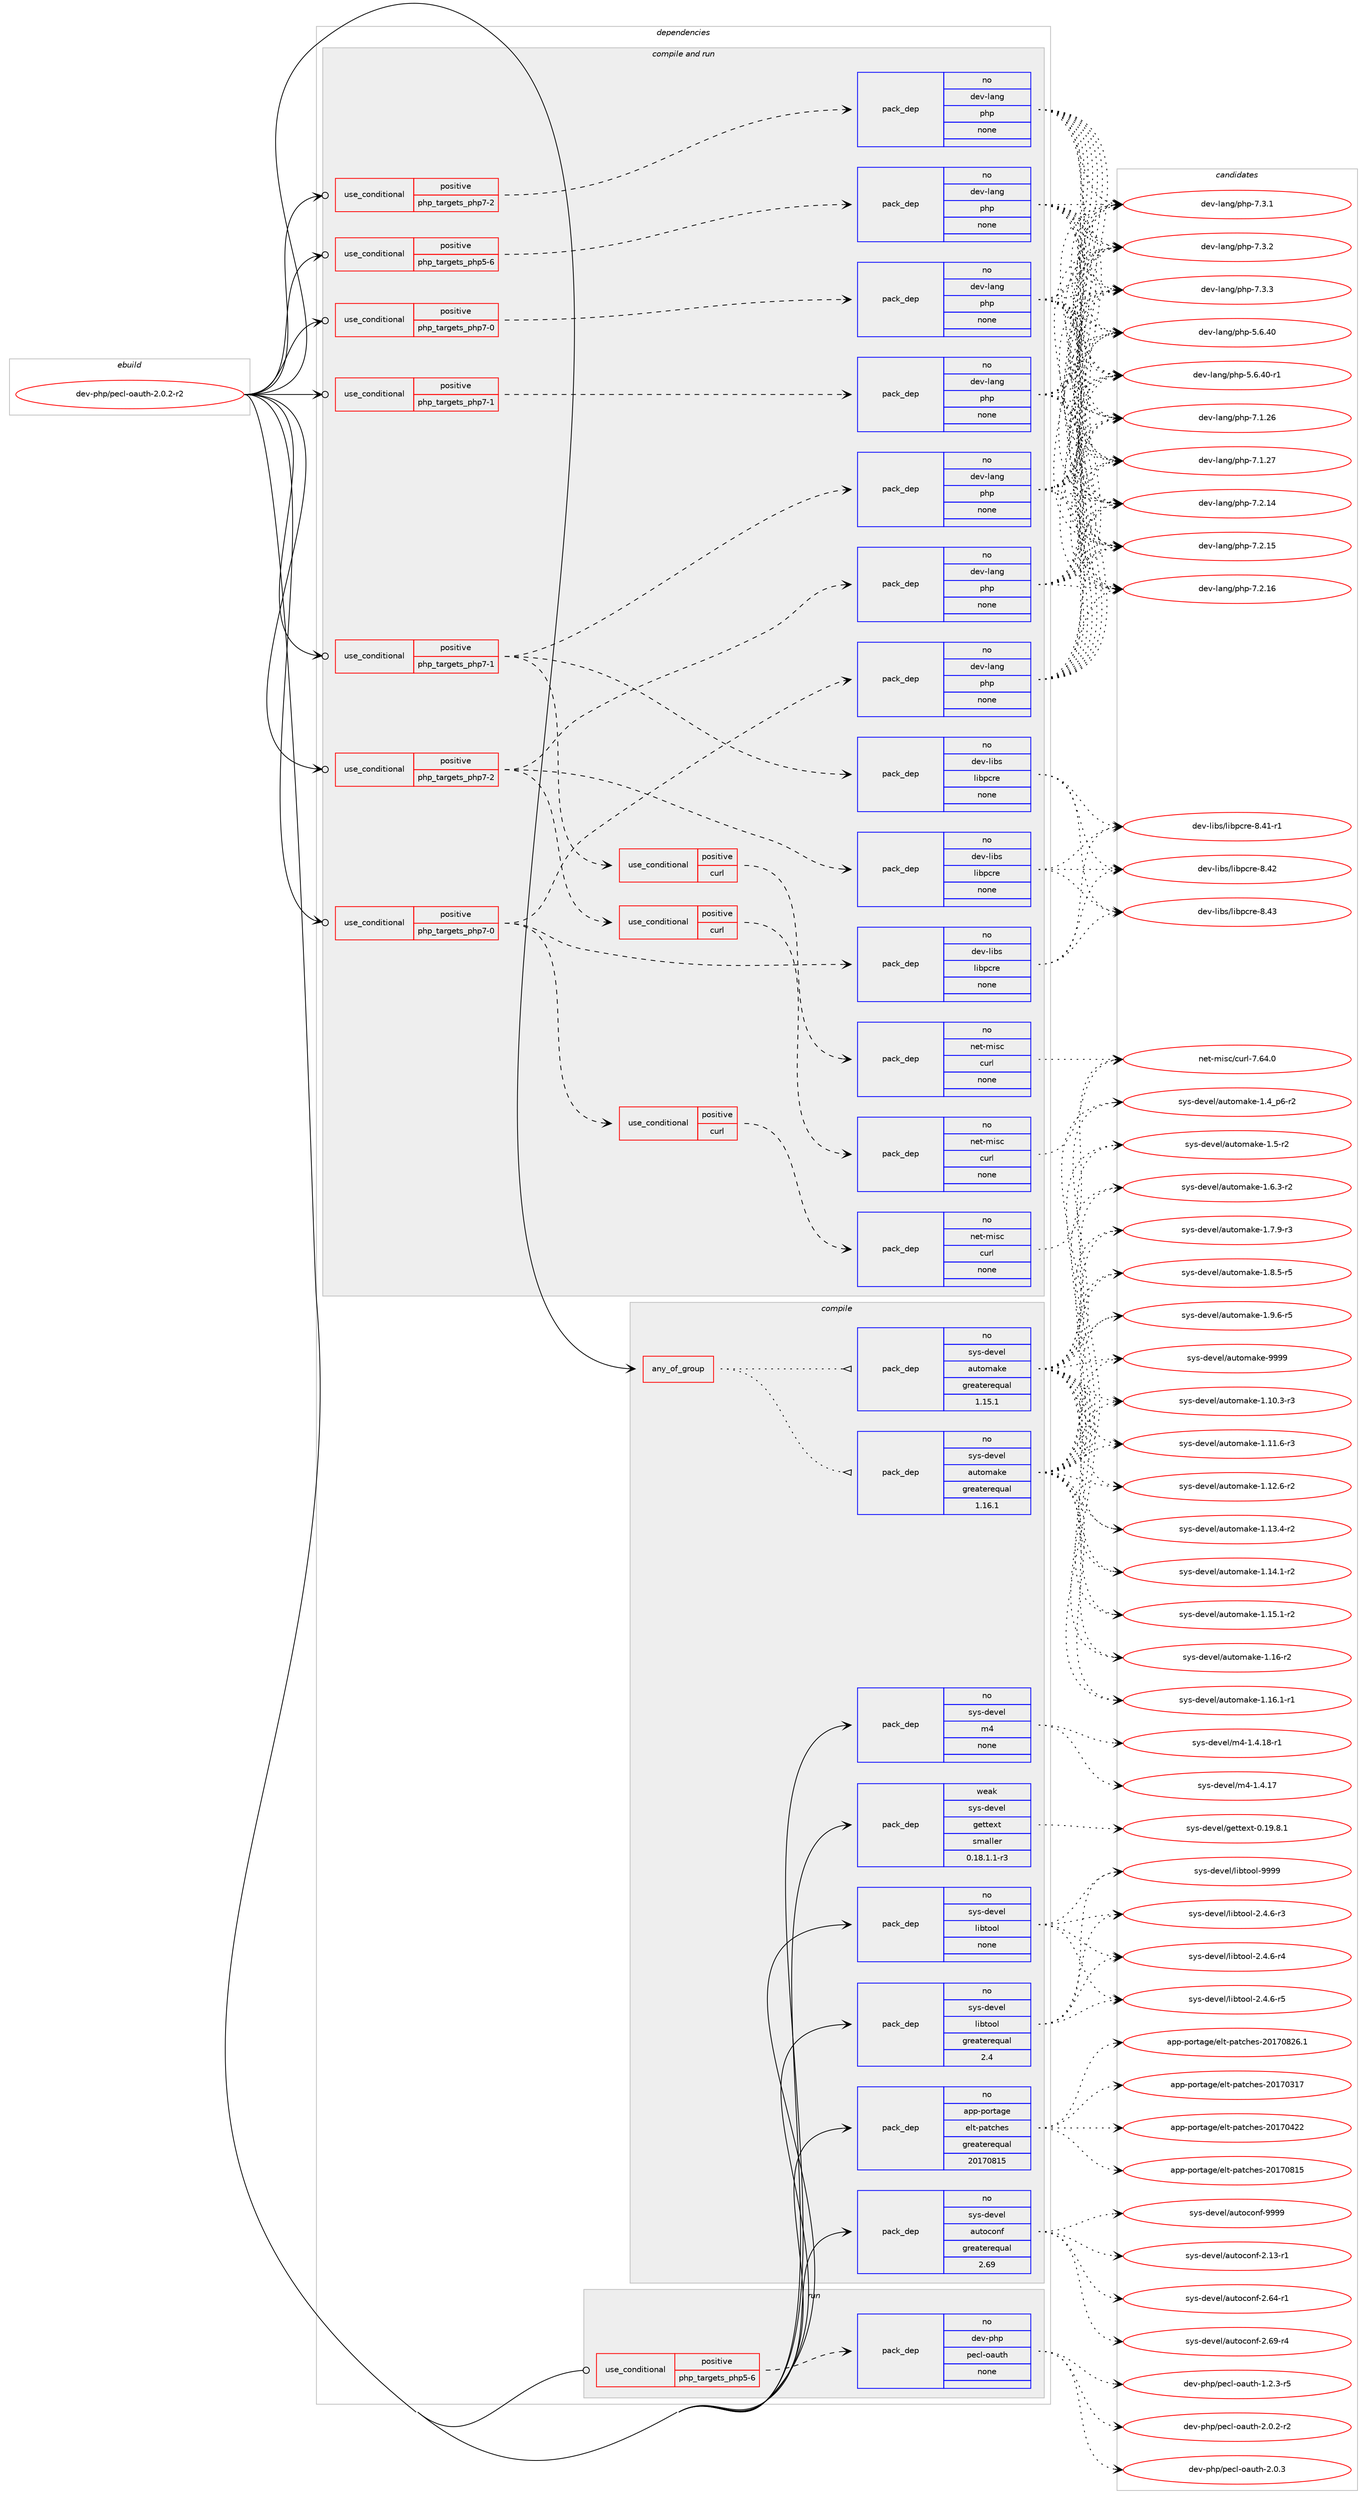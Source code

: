 digraph prolog {

# *************
# Graph options
# *************

newrank=true;
concentrate=true;
compound=true;
graph [rankdir=LR,fontname=Helvetica,fontsize=10,ranksep=1.5];#, ranksep=2.5, nodesep=0.2];
edge  [arrowhead=vee];
node  [fontname=Helvetica,fontsize=10];

# **********
# The ebuild
# **********

subgraph cluster_leftcol {
color=gray;
rank=same;
label=<<i>ebuild</i>>;
id [label="dev-php/pecl-oauth-2.0.2-r2", color=red, width=4, href="../dev-php/pecl-oauth-2.0.2-r2.svg"];
}

# ****************
# The dependencies
# ****************

subgraph cluster_midcol {
color=gray;
label=<<i>dependencies</i>>;
subgraph cluster_compile {
fillcolor="#eeeeee";
style=filled;
label=<<i>compile</i>>;
subgraph any22592 {
dependency1394715 [label=<<TABLE BORDER="0" CELLBORDER="1" CELLSPACING="0" CELLPADDING="4"><TR><TD CELLPADDING="10">any_of_group</TD></TR></TABLE>>, shape=none, color=red];subgraph pack1001803 {
dependency1394716 [label=<<TABLE BORDER="0" CELLBORDER="1" CELLSPACING="0" CELLPADDING="4" WIDTH="220"><TR><TD ROWSPAN="6" CELLPADDING="30">pack_dep</TD></TR><TR><TD WIDTH="110">no</TD></TR><TR><TD>sys-devel</TD></TR><TR><TD>automake</TD></TR><TR><TD>greaterequal</TD></TR><TR><TD>1.16.1</TD></TR></TABLE>>, shape=none, color=blue];
}
dependency1394715:e -> dependency1394716:w [weight=20,style="dotted",arrowhead="oinv"];
subgraph pack1001804 {
dependency1394717 [label=<<TABLE BORDER="0" CELLBORDER="1" CELLSPACING="0" CELLPADDING="4" WIDTH="220"><TR><TD ROWSPAN="6" CELLPADDING="30">pack_dep</TD></TR><TR><TD WIDTH="110">no</TD></TR><TR><TD>sys-devel</TD></TR><TR><TD>automake</TD></TR><TR><TD>greaterequal</TD></TR><TR><TD>1.15.1</TD></TR></TABLE>>, shape=none, color=blue];
}
dependency1394715:e -> dependency1394717:w [weight=20,style="dotted",arrowhead="oinv"];
}
id:e -> dependency1394715:w [weight=20,style="solid",arrowhead="vee"];
subgraph pack1001805 {
dependency1394718 [label=<<TABLE BORDER="0" CELLBORDER="1" CELLSPACING="0" CELLPADDING="4" WIDTH="220"><TR><TD ROWSPAN="6" CELLPADDING="30">pack_dep</TD></TR><TR><TD WIDTH="110">no</TD></TR><TR><TD>app-portage</TD></TR><TR><TD>elt-patches</TD></TR><TR><TD>greaterequal</TD></TR><TR><TD>20170815</TD></TR></TABLE>>, shape=none, color=blue];
}
id:e -> dependency1394718:w [weight=20,style="solid",arrowhead="vee"];
subgraph pack1001806 {
dependency1394719 [label=<<TABLE BORDER="0" CELLBORDER="1" CELLSPACING="0" CELLPADDING="4" WIDTH="220"><TR><TD ROWSPAN="6" CELLPADDING="30">pack_dep</TD></TR><TR><TD WIDTH="110">no</TD></TR><TR><TD>sys-devel</TD></TR><TR><TD>autoconf</TD></TR><TR><TD>greaterequal</TD></TR><TR><TD>2.69</TD></TR></TABLE>>, shape=none, color=blue];
}
id:e -> dependency1394719:w [weight=20,style="solid",arrowhead="vee"];
subgraph pack1001807 {
dependency1394720 [label=<<TABLE BORDER="0" CELLBORDER="1" CELLSPACING="0" CELLPADDING="4" WIDTH="220"><TR><TD ROWSPAN="6" CELLPADDING="30">pack_dep</TD></TR><TR><TD WIDTH="110">no</TD></TR><TR><TD>sys-devel</TD></TR><TR><TD>libtool</TD></TR><TR><TD>greaterequal</TD></TR><TR><TD>2.4</TD></TR></TABLE>>, shape=none, color=blue];
}
id:e -> dependency1394720:w [weight=20,style="solid",arrowhead="vee"];
subgraph pack1001808 {
dependency1394721 [label=<<TABLE BORDER="0" CELLBORDER="1" CELLSPACING="0" CELLPADDING="4" WIDTH="220"><TR><TD ROWSPAN="6" CELLPADDING="30">pack_dep</TD></TR><TR><TD WIDTH="110">no</TD></TR><TR><TD>sys-devel</TD></TR><TR><TD>libtool</TD></TR><TR><TD>none</TD></TR><TR><TD></TD></TR></TABLE>>, shape=none, color=blue];
}
id:e -> dependency1394721:w [weight=20,style="solid",arrowhead="vee"];
subgraph pack1001809 {
dependency1394722 [label=<<TABLE BORDER="0" CELLBORDER="1" CELLSPACING="0" CELLPADDING="4" WIDTH="220"><TR><TD ROWSPAN="6" CELLPADDING="30">pack_dep</TD></TR><TR><TD WIDTH="110">no</TD></TR><TR><TD>sys-devel</TD></TR><TR><TD>m4</TD></TR><TR><TD>none</TD></TR><TR><TD></TD></TR></TABLE>>, shape=none, color=blue];
}
id:e -> dependency1394722:w [weight=20,style="solid",arrowhead="vee"];
subgraph pack1001810 {
dependency1394723 [label=<<TABLE BORDER="0" CELLBORDER="1" CELLSPACING="0" CELLPADDING="4" WIDTH="220"><TR><TD ROWSPAN="6" CELLPADDING="30">pack_dep</TD></TR><TR><TD WIDTH="110">weak</TD></TR><TR><TD>sys-devel</TD></TR><TR><TD>gettext</TD></TR><TR><TD>smaller</TD></TR><TR><TD>0.18.1.1-r3</TD></TR></TABLE>>, shape=none, color=blue];
}
id:e -> dependency1394723:w [weight=20,style="solid",arrowhead="vee"];
}
subgraph cluster_compileandrun {
fillcolor="#eeeeee";
style=filled;
label=<<i>compile and run</i>>;
subgraph cond369755 {
dependency1394724 [label=<<TABLE BORDER="0" CELLBORDER="1" CELLSPACING="0" CELLPADDING="4"><TR><TD ROWSPAN="3" CELLPADDING="10">use_conditional</TD></TR><TR><TD>positive</TD></TR><TR><TD>php_targets_php5-6</TD></TR></TABLE>>, shape=none, color=red];
subgraph pack1001811 {
dependency1394725 [label=<<TABLE BORDER="0" CELLBORDER="1" CELLSPACING="0" CELLPADDING="4" WIDTH="220"><TR><TD ROWSPAN="6" CELLPADDING="30">pack_dep</TD></TR><TR><TD WIDTH="110">no</TD></TR><TR><TD>dev-lang</TD></TR><TR><TD>php</TD></TR><TR><TD>none</TD></TR><TR><TD></TD></TR></TABLE>>, shape=none, color=blue];
}
dependency1394724:e -> dependency1394725:w [weight=20,style="dashed",arrowhead="vee"];
}
id:e -> dependency1394724:w [weight=20,style="solid",arrowhead="odotvee"];
subgraph cond369756 {
dependency1394726 [label=<<TABLE BORDER="0" CELLBORDER="1" CELLSPACING="0" CELLPADDING="4"><TR><TD ROWSPAN="3" CELLPADDING="10">use_conditional</TD></TR><TR><TD>positive</TD></TR><TR><TD>php_targets_php7-0</TD></TR></TABLE>>, shape=none, color=red];
subgraph pack1001812 {
dependency1394727 [label=<<TABLE BORDER="0" CELLBORDER="1" CELLSPACING="0" CELLPADDING="4" WIDTH="220"><TR><TD ROWSPAN="6" CELLPADDING="30">pack_dep</TD></TR><TR><TD WIDTH="110">no</TD></TR><TR><TD>dev-lang</TD></TR><TR><TD>php</TD></TR><TR><TD>none</TD></TR><TR><TD></TD></TR></TABLE>>, shape=none, color=blue];
}
dependency1394726:e -> dependency1394727:w [weight=20,style="dashed",arrowhead="vee"];
}
id:e -> dependency1394726:w [weight=20,style="solid",arrowhead="odotvee"];
subgraph cond369757 {
dependency1394728 [label=<<TABLE BORDER="0" CELLBORDER="1" CELLSPACING="0" CELLPADDING="4"><TR><TD ROWSPAN="3" CELLPADDING="10">use_conditional</TD></TR><TR><TD>positive</TD></TR><TR><TD>php_targets_php7-0</TD></TR></TABLE>>, shape=none, color=red];
subgraph pack1001813 {
dependency1394729 [label=<<TABLE BORDER="0" CELLBORDER="1" CELLSPACING="0" CELLPADDING="4" WIDTH="220"><TR><TD ROWSPAN="6" CELLPADDING="30">pack_dep</TD></TR><TR><TD WIDTH="110">no</TD></TR><TR><TD>dev-lang</TD></TR><TR><TD>php</TD></TR><TR><TD>none</TD></TR><TR><TD></TD></TR></TABLE>>, shape=none, color=blue];
}
dependency1394728:e -> dependency1394729:w [weight=20,style="dashed",arrowhead="vee"];
subgraph pack1001814 {
dependency1394730 [label=<<TABLE BORDER="0" CELLBORDER="1" CELLSPACING="0" CELLPADDING="4" WIDTH="220"><TR><TD ROWSPAN="6" CELLPADDING="30">pack_dep</TD></TR><TR><TD WIDTH="110">no</TD></TR><TR><TD>dev-libs</TD></TR><TR><TD>libpcre</TD></TR><TR><TD>none</TD></TR><TR><TD></TD></TR></TABLE>>, shape=none, color=blue];
}
dependency1394728:e -> dependency1394730:w [weight=20,style="dashed",arrowhead="vee"];
subgraph cond369758 {
dependency1394731 [label=<<TABLE BORDER="0" CELLBORDER="1" CELLSPACING="0" CELLPADDING="4"><TR><TD ROWSPAN="3" CELLPADDING="10">use_conditional</TD></TR><TR><TD>positive</TD></TR><TR><TD>curl</TD></TR></TABLE>>, shape=none, color=red];
subgraph pack1001815 {
dependency1394732 [label=<<TABLE BORDER="0" CELLBORDER="1" CELLSPACING="0" CELLPADDING="4" WIDTH="220"><TR><TD ROWSPAN="6" CELLPADDING="30">pack_dep</TD></TR><TR><TD WIDTH="110">no</TD></TR><TR><TD>net-misc</TD></TR><TR><TD>curl</TD></TR><TR><TD>none</TD></TR><TR><TD></TD></TR></TABLE>>, shape=none, color=blue];
}
dependency1394731:e -> dependency1394732:w [weight=20,style="dashed",arrowhead="vee"];
}
dependency1394728:e -> dependency1394731:w [weight=20,style="dashed",arrowhead="vee"];
}
id:e -> dependency1394728:w [weight=20,style="solid",arrowhead="odotvee"];
subgraph cond369759 {
dependency1394733 [label=<<TABLE BORDER="0" CELLBORDER="1" CELLSPACING="0" CELLPADDING="4"><TR><TD ROWSPAN="3" CELLPADDING="10">use_conditional</TD></TR><TR><TD>positive</TD></TR><TR><TD>php_targets_php7-1</TD></TR></TABLE>>, shape=none, color=red];
subgraph pack1001816 {
dependency1394734 [label=<<TABLE BORDER="0" CELLBORDER="1" CELLSPACING="0" CELLPADDING="4" WIDTH="220"><TR><TD ROWSPAN="6" CELLPADDING="30">pack_dep</TD></TR><TR><TD WIDTH="110">no</TD></TR><TR><TD>dev-lang</TD></TR><TR><TD>php</TD></TR><TR><TD>none</TD></TR><TR><TD></TD></TR></TABLE>>, shape=none, color=blue];
}
dependency1394733:e -> dependency1394734:w [weight=20,style="dashed",arrowhead="vee"];
}
id:e -> dependency1394733:w [weight=20,style="solid",arrowhead="odotvee"];
subgraph cond369760 {
dependency1394735 [label=<<TABLE BORDER="0" CELLBORDER="1" CELLSPACING="0" CELLPADDING="4"><TR><TD ROWSPAN="3" CELLPADDING="10">use_conditional</TD></TR><TR><TD>positive</TD></TR><TR><TD>php_targets_php7-1</TD></TR></TABLE>>, shape=none, color=red];
subgraph pack1001817 {
dependency1394736 [label=<<TABLE BORDER="0" CELLBORDER="1" CELLSPACING="0" CELLPADDING="4" WIDTH="220"><TR><TD ROWSPAN="6" CELLPADDING="30">pack_dep</TD></TR><TR><TD WIDTH="110">no</TD></TR><TR><TD>dev-lang</TD></TR><TR><TD>php</TD></TR><TR><TD>none</TD></TR><TR><TD></TD></TR></TABLE>>, shape=none, color=blue];
}
dependency1394735:e -> dependency1394736:w [weight=20,style="dashed",arrowhead="vee"];
subgraph pack1001818 {
dependency1394737 [label=<<TABLE BORDER="0" CELLBORDER="1" CELLSPACING="0" CELLPADDING="4" WIDTH="220"><TR><TD ROWSPAN="6" CELLPADDING="30">pack_dep</TD></TR><TR><TD WIDTH="110">no</TD></TR><TR><TD>dev-libs</TD></TR><TR><TD>libpcre</TD></TR><TR><TD>none</TD></TR><TR><TD></TD></TR></TABLE>>, shape=none, color=blue];
}
dependency1394735:e -> dependency1394737:w [weight=20,style="dashed",arrowhead="vee"];
subgraph cond369761 {
dependency1394738 [label=<<TABLE BORDER="0" CELLBORDER="1" CELLSPACING="0" CELLPADDING="4"><TR><TD ROWSPAN="3" CELLPADDING="10">use_conditional</TD></TR><TR><TD>positive</TD></TR><TR><TD>curl</TD></TR></TABLE>>, shape=none, color=red];
subgraph pack1001819 {
dependency1394739 [label=<<TABLE BORDER="0" CELLBORDER="1" CELLSPACING="0" CELLPADDING="4" WIDTH="220"><TR><TD ROWSPAN="6" CELLPADDING="30">pack_dep</TD></TR><TR><TD WIDTH="110">no</TD></TR><TR><TD>net-misc</TD></TR><TR><TD>curl</TD></TR><TR><TD>none</TD></TR><TR><TD></TD></TR></TABLE>>, shape=none, color=blue];
}
dependency1394738:e -> dependency1394739:w [weight=20,style="dashed",arrowhead="vee"];
}
dependency1394735:e -> dependency1394738:w [weight=20,style="dashed",arrowhead="vee"];
}
id:e -> dependency1394735:w [weight=20,style="solid",arrowhead="odotvee"];
subgraph cond369762 {
dependency1394740 [label=<<TABLE BORDER="0" CELLBORDER="1" CELLSPACING="0" CELLPADDING="4"><TR><TD ROWSPAN="3" CELLPADDING="10">use_conditional</TD></TR><TR><TD>positive</TD></TR><TR><TD>php_targets_php7-2</TD></TR></TABLE>>, shape=none, color=red];
subgraph pack1001820 {
dependency1394741 [label=<<TABLE BORDER="0" CELLBORDER="1" CELLSPACING="0" CELLPADDING="4" WIDTH="220"><TR><TD ROWSPAN="6" CELLPADDING="30">pack_dep</TD></TR><TR><TD WIDTH="110">no</TD></TR><TR><TD>dev-lang</TD></TR><TR><TD>php</TD></TR><TR><TD>none</TD></TR><TR><TD></TD></TR></TABLE>>, shape=none, color=blue];
}
dependency1394740:e -> dependency1394741:w [weight=20,style="dashed",arrowhead="vee"];
}
id:e -> dependency1394740:w [weight=20,style="solid",arrowhead="odotvee"];
subgraph cond369763 {
dependency1394742 [label=<<TABLE BORDER="0" CELLBORDER="1" CELLSPACING="0" CELLPADDING="4"><TR><TD ROWSPAN="3" CELLPADDING="10">use_conditional</TD></TR><TR><TD>positive</TD></TR><TR><TD>php_targets_php7-2</TD></TR></TABLE>>, shape=none, color=red];
subgraph pack1001821 {
dependency1394743 [label=<<TABLE BORDER="0" CELLBORDER="1" CELLSPACING="0" CELLPADDING="4" WIDTH="220"><TR><TD ROWSPAN="6" CELLPADDING="30">pack_dep</TD></TR><TR><TD WIDTH="110">no</TD></TR><TR><TD>dev-lang</TD></TR><TR><TD>php</TD></TR><TR><TD>none</TD></TR><TR><TD></TD></TR></TABLE>>, shape=none, color=blue];
}
dependency1394742:e -> dependency1394743:w [weight=20,style="dashed",arrowhead="vee"];
subgraph pack1001822 {
dependency1394744 [label=<<TABLE BORDER="0" CELLBORDER="1" CELLSPACING="0" CELLPADDING="4" WIDTH="220"><TR><TD ROWSPAN="6" CELLPADDING="30">pack_dep</TD></TR><TR><TD WIDTH="110">no</TD></TR><TR><TD>dev-libs</TD></TR><TR><TD>libpcre</TD></TR><TR><TD>none</TD></TR><TR><TD></TD></TR></TABLE>>, shape=none, color=blue];
}
dependency1394742:e -> dependency1394744:w [weight=20,style="dashed",arrowhead="vee"];
subgraph cond369764 {
dependency1394745 [label=<<TABLE BORDER="0" CELLBORDER="1" CELLSPACING="0" CELLPADDING="4"><TR><TD ROWSPAN="3" CELLPADDING="10">use_conditional</TD></TR><TR><TD>positive</TD></TR><TR><TD>curl</TD></TR></TABLE>>, shape=none, color=red];
subgraph pack1001823 {
dependency1394746 [label=<<TABLE BORDER="0" CELLBORDER="1" CELLSPACING="0" CELLPADDING="4" WIDTH="220"><TR><TD ROWSPAN="6" CELLPADDING="30">pack_dep</TD></TR><TR><TD WIDTH="110">no</TD></TR><TR><TD>net-misc</TD></TR><TR><TD>curl</TD></TR><TR><TD>none</TD></TR><TR><TD></TD></TR></TABLE>>, shape=none, color=blue];
}
dependency1394745:e -> dependency1394746:w [weight=20,style="dashed",arrowhead="vee"];
}
dependency1394742:e -> dependency1394745:w [weight=20,style="dashed",arrowhead="vee"];
}
id:e -> dependency1394742:w [weight=20,style="solid",arrowhead="odotvee"];
}
subgraph cluster_run {
fillcolor="#eeeeee";
style=filled;
label=<<i>run</i>>;
subgraph cond369765 {
dependency1394747 [label=<<TABLE BORDER="0" CELLBORDER="1" CELLSPACING="0" CELLPADDING="4"><TR><TD ROWSPAN="3" CELLPADDING="10">use_conditional</TD></TR><TR><TD>positive</TD></TR><TR><TD>php_targets_php5-6</TD></TR></TABLE>>, shape=none, color=red];
subgraph pack1001824 {
dependency1394748 [label=<<TABLE BORDER="0" CELLBORDER="1" CELLSPACING="0" CELLPADDING="4" WIDTH="220"><TR><TD ROWSPAN="6" CELLPADDING="30">pack_dep</TD></TR><TR><TD WIDTH="110">no</TD></TR><TR><TD>dev-php</TD></TR><TR><TD>pecl-oauth</TD></TR><TR><TD>none</TD></TR><TR><TD></TD></TR></TABLE>>, shape=none, color=blue];
}
dependency1394747:e -> dependency1394748:w [weight=20,style="dashed",arrowhead="vee"];
}
id:e -> dependency1394747:w [weight=20,style="solid",arrowhead="odot"];
}
}

# **************
# The candidates
# **************

subgraph cluster_choices {
rank=same;
color=gray;
label=<<i>candidates</i>>;

subgraph choice1001803 {
color=black;
nodesep=1;
choice11512111545100101118101108479711711611110997107101454946494846514511451 [label="sys-devel/automake-1.10.3-r3", color=red, width=4,href="../sys-devel/automake-1.10.3-r3.svg"];
choice11512111545100101118101108479711711611110997107101454946494946544511451 [label="sys-devel/automake-1.11.6-r3", color=red, width=4,href="../sys-devel/automake-1.11.6-r3.svg"];
choice11512111545100101118101108479711711611110997107101454946495046544511450 [label="sys-devel/automake-1.12.6-r2", color=red, width=4,href="../sys-devel/automake-1.12.6-r2.svg"];
choice11512111545100101118101108479711711611110997107101454946495146524511450 [label="sys-devel/automake-1.13.4-r2", color=red, width=4,href="../sys-devel/automake-1.13.4-r2.svg"];
choice11512111545100101118101108479711711611110997107101454946495246494511450 [label="sys-devel/automake-1.14.1-r2", color=red, width=4,href="../sys-devel/automake-1.14.1-r2.svg"];
choice11512111545100101118101108479711711611110997107101454946495346494511450 [label="sys-devel/automake-1.15.1-r2", color=red, width=4,href="../sys-devel/automake-1.15.1-r2.svg"];
choice1151211154510010111810110847971171161111099710710145494649544511450 [label="sys-devel/automake-1.16-r2", color=red, width=4,href="../sys-devel/automake-1.16-r2.svg"];
choice11512111545100101118101108479711711611110997107101454946495446494511449 [label="sys-devel/automake-1.16.1-r1", color=red, width=4,href="../sys-devel/automake-1.16.1-r1.svg"];
choice115121115451001011181011084797117116111109971071014549465295112544511450 [label="sys-devel/automake-1.4_p6-r2", color=red, width=4,href="../sys-devel/automake-1.4_p6-r2.svg"];
choice11512111545100101118101108479711711611110997107101454946534511450 [label="sys-devel/automake-1.5-r2", color=red, width=4,href="../sys-devel/automake-1.5-r2.svg"];
choice115121115451001011181011084797117116111109971071014549465446514511450 [label="sys-devel/automake-1.6.3-r2", color=red, width=4,href="../sys-devel/automake-1.6.3-r2.svg"];
choice115121115451001011181011084797117116111109971071014549465546574511451 [label="sys-devel/automake-1.7.9-r3", color=red, width=4,href="../sys-devel/automake-1.7.9-r3.svg"];
choice115121115451001011181011084797117116111109971071014549465646534511453 [label="sys-devel/automake-1.8.5-r5", color=red, width=4,href="../sys-devel/automake-1.8.5-r5.svg"];
choice115121115451001011181011084797117116111109971071014549465746544511453 [label="sys-devel/automake-1.9.6-r5", color=red, width=4,href="../sys-devel/automake-1.9.6-r5.svg"];
choice115121115451001011181011084797117116111109971071014557575757 [label="sys-devel/automake-9999", color=red, width=4,href="../sys-devel/automake-9999.svg"];
dependency1394716:e -> choice11512111545100101118101108479711711611110997107101454946494846514511451:w [style=dotted,weight="100"];
dependency1394716:e -> choice11512111545100101118101108479711711611110997107101454946494946544511451:w [style=dotted,weight="100"];
dependency1394716:e -> choice11512111545100101118101108479711711611110997107101454946495046544511450:w [style=dotted,weight="100"];
dependency1394716:e -> choice11512111545100101118101108479711711611110997107101454946495146524511450:w [style=dotted,weight="100"];
dependency1394716:e -> choice11512111545100101118101108479711711611110997107101454946495246494511450:w [style=dotted,weight="100"];
dependency1394716:e -> choice11512111545100101118101108479711711611110997107101454946495346494511450:w [style=dotted,weight="100"];
dependency1394716:e -> choice1151211154510010111810110847971171161111099710710145494649544511450:w [style=dotted,weight="100"];
dependency1394716:e -> choice11512111545100101118101108479711711611110997107101454946495446494511449:w [style=dotted,weight="100"];
dependency1394716:e -> choice115121115451001011181011084797117116111109971071014549465295112544511450:w [style=dotted,weight="100"];
dependency1394716:e -> choice11512111545100101118101108479711711611110997107101454946534511450:w [style=dotted,weight="100"];
dependency1394716:e -> choice115121115451001011181011084797117116111109971071014549465446514511450:w [style=dotted,weight="100"];
dependency1394716:e -> choice115121115451001011181011084797117116111109971071014549465546574511451:w [style=dotted,weight="100"];
dependency1394716:e -> choice115121115451001011181011084797117116111109971071014549465646534511453:w [style=dotted,weight="100"];
dependency1394716:e -> choice115121115451001011181011084797117116111109971071014549465746544511453:w [style=dotted,weight="100"];
dependency1394716:e -> choice115121115451001011181011084797117116111109971071014557575757:w [style=dotted,weight="100"];
}
subgraph choice1001804 {
color=black;
nodesep=1;
choice11512111545100101118101108479711711611110997107101454946494846514511451 [label="sys-devel/automake-1.10.3-r3", color=red, width=4,href="../sys-devel/automake-1.10.3-r3.svg"];
choice11512111545100101118101108479711711611110997107101454946494946544511451 [label="sys-devel/automake-1.11.6-r3", color=red, width=4,href="../sys-devel/automake-1.11.6-r3.svg"];
choice11512111545100101118101108479711711611110997107101454946495046544511450 [label="sys-devel/automake-1.12.6-r2", color=red, width=4,href="../sys-devel/automake-1.12.6-r2.svg"];
choice11512111545100101118101108479711711611110997107101454946495146524511450 [label="sys-devel/automake-1.13.4-r2", color=red, width=4,href="../sys-devel/automake-1.13.4-r2.svg"];
choice11512111545100101118101108479711711611110997107101454946495246494511450 [label="sys-devel/automake-1.14.1-r2", color=red, width=4,href="../sys-devel/automake-1.14.1-r2.svg"];
choice11512111545100101118101108479711711611110997107101454946495346494511450 [label="sys-devel/automake-1.15.1-r2", color=red, width=4,href="../sys-devel/automake-1.15.1-r2.svg"];
choice1151211154510010111810110847971171161111099710710145494649544511450 [label="sys-devel/automake-1.16-r2", color=red, width=4,href="../sys-devel/automake-1.16-r2.svg"];
choice11512111545100101118101108479711711611110997107101454946495446494511449 [label="sys-devel/automake-1.16.1-r1", color=red, width=4,href="../sys-devel/automake-1.16.1-r1.svg"];
choice115121115451001011181011084797117116111109971071014549465295112544511450 [label="sys-devel/automake-1.4_p6-r2", color=red, width=4,href="../sys-devel/automake-1.4_p6-r2.svg"];
choice11512111545100101118101108479711711611110997107101454946534511450 [label="sys-devel/automake-1.5-r2", color=red, width=4,href="../sys-devel/automake-1.5-r2.svg"];
choice115121115451001011181011084797117116111109971071014549465446514511450 [label="sys-devel/automake-1.6.3-r2", color=red, width=4,href="../sys-devel/automake-1.6.3-r2.svg"];
choice115121115451001011181011084797117116111109971071014549465546574511451 [label="sys-devel/automake-1.7.9-r3", color=red, width=4,href="../sys-devel/automake-1.7.9-r3.svg"];
choice115121115451001011181011084797117116111109971071014549465646534511453 [label="sys-devel/automake-1.8.5-r5", color=red, width=4,href="../sys-devel/automake-1.8.5-r5.svg"];
choice115121115451001011181011084797117116111109971071014549465746544511453 [label="sys-devel/automake-1.9.6-r5", color=red, width=4,href="../sys-devel/automake-1.9.6-r5.svg"];
choice115121115451001011181011084797117116111109971071014557575757 [label="sys-devel/automake-9999", color=red, width=4,href="../sys-devel/automake-9999.svg"];
dependency1394717:e -> choice11512111545100101118101108479711711611110997107101454946494846514511451:w [style=dotted,weight="100"];
dependency1394717:e -> choice11512111545100101118101108479711711611110997107101454946494946544511451:w [style=dotted,weight="100"];
dependency1394717:e -> choice11512111545100101118101108479711711611110997107101454946495046544511450:w [style=dotted,weight="100"];
dependency1394717:e -> choice11512111545100101118101108479711711611110997107101454946495146524511450:w [style=dotted,weight="100"];
dependency1394717:e -> choice11512111545100101118101108479711711611110997107101454946495246494511450:w [style=dotted,weight="100"];
dependency1394717:e -> choice11512111545100101118101108479711711611110997107101454946495346494511450:w [style=dotted,weight="100"];
dependency1394717:e -> choice1151211154510010111810110847971171161111099710710145494649544511450:w [style=dotted,weight="100"];
dependency1394717:e -> choice11512111545100101118101108479711711611110997107101454946495446494511449:w [style=dotted,weight="100"];
dependency1394717:e -> choice115121115451001011181011084797117116111109971071014549465295112544511450:w [style=dotted,weight="100"];
dependency1394717:e -> choice11512111545100101118101108479711711611110997107101454946534511450:w [style=dotted,weight="100"];
dependency1394717:e -> choice115121115451001011181011084797117116111109971071014549465446514511450:w [style=dotted,weight="100"];
dependency1394717:e -> choice115121115451001011181011084797117116111109971071014549465546574511451:w [style=dotted,weight="100"];
dependency1394717:e -> choice115121115451001011181011084797117116111109971071014549465646534511453:w [style=dotted,weight="100"];
dependency1394717:e -> choice115121115451001011181011084797117116111109971071014549465746544511453:w [style=dotted,weight="100"];
dependency1394717:e -> choice115121115451001011181011084797117116111109971071014557575757:w [style=dotted,weight="100"];
}
subgraph choice1001805 {
color=black;
nodesep=1;
choice97112112451121111141169710310147101108116451129711699104101115455048495548514955 [label="app-portage/elt-patches-20170317", color=red, width=4,href="../app-portage/elt-patches-20170317.svg"];
choice97112112451121111141169710310147101108116451129711699104101115455048495548525050 [label="app-portage/elt-patches-20170422", color=red, width=4,href="../app-portage/elt-patches-20170422.svg"];
choice97112112451121111141169710310147101108116451129711699104101115455048495548564953 [label="app-portage/elt-patches-20170815", color=red, width=4,href="../app-portage/elt-patches-20170815.svg"];
choice971121124511211111411697103101471011081164511297116991041011154550484955485650544649 [label="app-portage/elt-patches-20170826.1", color=red, width=4,href="../app-portage/elt-patches-20170826.1.svg"];
dependency1394718:e -> choice97112112451121111141169710310147101108116451129711699104101115455048495548514955:w [style=dotted,weight="100"];
dependency1394718:e -> choice97112112451121111141169710310147101108116451129711699104101115455048495548525050:w [style=dotted,weight="100"];
dependency1394718:e -> choice97112112451121111141169710310147101108116451129711699104101115455048495548564953:w [style=dotted,weight="100"];
dependency1394718:e -> choice971121124511211111411697103101471011081164511297116991041011154550484955485650544649:w [style=dotted,weight="100"];
}
subgraph choice1001806 {
color=black;
nodesep=1;
choice1151211154510010111810110847971171161119911111010245504649514511449 [label="sys-devel/autoconf-2.13-r1", color=red, width=4,href="../sys-devel/autoconf-2.13-r1.svg"];
choice1151211154510010111810110847971171161119911111010245504654524511449 [label="sys-devel/autoconf-2.64-r1", color=red, width=4,href="../sys-devel/autoconf-2.64-r1.svg"];
choice1151211154510010111810110847971171161119911111010245504654574511452 [label="sys-devel/autoconf-2.69-r4", color=red, width=4,href="../sys-devel/autoconf-2.69-r4.svg"];
choice115121115451001011181011084797117116111991111101024557575757 [label="sys-devel/autoconf-9999", color=red, width=4,href="../sys-devel/autoconf-9999.svg"];
dependency1394719:e -> choice1151211154510010111810110847971171161119911111010245504649514511449:w [style=dotted,weight="100"];
dependency1394719:e -> choice1151211154510010111810110847971171161119911111010245504654524511449:w [style=dotted,weight="100"];
dependency1394719:e -> choice1151211154510010111810110847971171161119911111010245504654574511452:w [style=dotted,weight="100"];
dependency1394719:e -> choice115121115451001011181011084797117116111991111101024557575757:w [style=dotted,weight="100"];
}
subgraph choice1001807 {
color=black;
nodesep=1;
choice1151211154510010111810110847108105981161111111084550465246544511451 [label="sys-devel/libtool-2.4.6-r3", color=red, width=4,href="../sys-devel/libtool-2.4.6-r3.svg"];
choice1151211154510010111810110847108105981161111111084550465246544511452 [label="sys-devel/libtool-2.4.6-r4", color=red, width=4,href="../sys-devel/libtool-2.4.6-r4.svg"];
choice1151211154510010111810110847108105981161111111084550465246544511453 [label="sys-devel/libtool-2.4.6-r5", color=red, width=4,href="../sys-devel/libtool-2.4.6-r5.svg"];
choice1151211154510010111810110847108105981161111111084557575757 [label="sys-devel/libtool-9999", color=red, width=4,href="../sys-devel/libtool-9999.svg"];
dependency1394720:e -> choice1151211154510010111810110847108105981161111111084550465246544511451:w [style=dotted,weight="100"];
dependency1394720:e -> choice1151211154510010111810110847108105981161111111084550465246544511452:w [style=dotted,weight="100"];
dependency1394720:e -> choice1151211154510010111810110847108105981161111111084550465246544511453:w [style=dotted,weight="100"];
dependency1394720:e -> choice1151211154510010111810110847108105981161111111084557575757:w [style=dotted,weight="100"];
}
subgraph choice1001808 {
color=black;
nodesep=1;
choice1151211154510010111810110847108105981161111111084550465246544511451 [label="sys-devel/libtool-2.4.6-r3", color=red, width=4,href="../sys-devel/libtool-2.4.6-r3.svg"];
choice1151211154510010111810110847108105981161111111084550465246544511452 [label="sys-devel/libtool-2.4.6-r4", color=red, width=4,href="../sys-devel/libtool-2.4.6-r4.svg"];
choice1151211154510010111810110847108105981161111111084550465246544511453 [label="sys-devel/libtool-2.4.6-r5", color=red, width=4,href="../sys-devel/libtool-2.4.6-r5.svg"];
choice1151211154510010111810110847108105981161111111084557575757 [label="sys-devel/libtool-9999", color=red, width=4,href="../sys-devel/libtool-9999.svg"];
dependency1394721:e -> choice1151211154510010111810110847108105981161111111084550465246544511451:w [style=dotted,weight="100"];
dependency1394721:e -> choice1151211154510010111810110847108105981161111111084550465246544511452:w [style=dotted,weight="100"];
dependency1394721:e -> choice1151211154510010111810110847108105981161111111084550465246544511453:w [style=dotted,weight="100"];
dependency1394721:e -> choice1151211154510010111810110847108105981161111111084557575757:w [style=dotted,weight="100"];
}
subgraph choice1001809 {
color=black;
nodesep=1;
choice11512111545100101118101108471095245494652464955 [label="sys-devel/m4-1.4.17", color=red, width=4,href="../sys-devel/m4-1.4.17.svg"];
choice115121115451001011181011084710952454946524649564511449 [label="sys-devel/m4-1.4.18-r1", color=red, width=4,href="../sys-devel/m4-1.4.18-r1.svg"];
dependency1394722:e -> choice11512111545100101118101108471095245494652464955:w [style=dotted,weight="100"];
dependency1394722:e -> choice115121115451001011181011084710952454946524649564511449:w [style=dotted,weight="100"];
}
subgraph choice1001810 {
color=black;
nodesep=1;
choice1151211154510010111810110847103101116116101120116454846495746564649 [label="sys-devel/gettext-0.19.8.1", color=red, width=4,href="../sys-devel/gettext-0.19.8.1.svg"];
dependency1394723:e -> choice1151211154510010111810110847103101116116101120116454846495746564649:w [style=dotted,weight="100"];
}
subgraph choice1001811 {
color=black;
nodesep=1;
choice10010111845108971101034711210411245534654465248 [label="dev-lang/php-5.6.40", color=red, width=4,href="../dev-lang/php-5.6.40.svg"];
choice100101118451089711010347112104112455346544652484511449 [label="dev-lang/php-5.6.40-r1", color=red, width=4,href="../dev-lang/php-5.6.40-r1.svg"];
choice10010111845108971101034711210411245554649465054 [label="dev-lang/php-7.1.26", color=red, width=4,href="../dev-lang/php-7.1.26.svg"];
choice10010111845108971101034711210411245554649465055 [label="dev-lang/php-7.1.27", color=red, width=4,href="../dev-lang/php-7.1.27.svg"];
choice10010111845108971101034711210411245554650464952 [label="dev-lang/php-7.2.14", color=red, width=4,href="../dev-lang/php-7.2.14.svg"];
choice10010111845108971101034711210411245554650464953 [label="dev-lang/php-7.2.15", color=red, width=4,href="../dev-lang/php-7.2.15.svg"];
choice10010111845108971101034711210411245554650464954 [label="dev-lang/php-7.2.16", color=red, width=4,href="../dev-lang/php-7.2.16.svg"];
choice100101118451089711010347112104112455546514649 [label="dev-lang/php-7.3.1", color=red, width=4,href="../dev-lang/php-7.3.1.svg"];
choice100101118451089711010347112104112455546514650 [label="dev-lang/php-7.3.2", color=red, width=4,href="../dev-lang/php-7.3.2.svg"];
choice100101118451089711010347112104112455546514651 [label="dev-lang/php-7.3.3", color=red, width=4,href="../dev-lang/php-7.3.3.svg"];
dependency1394725:e -> choice10010111845108971101034711210411245534654465248:w [style=dotted,weight="100"];
dependency1394725:e -> choice100101118451089711010347112104112455346544652484511449:w [style=dotted,weight="100"];
dependency1394725:e -> choice10010111845108971101034711210411245554649465054:w [style=dotted,weight="100"];
dependency1394725:e -> choice10010111845108971101034711210411245554649465055:w [style=dotted,weight="100"];
dependency1394725:e -> choice10010111845108971101034711210411245554650464952:w [style=dotted,weight="100"];
dependency1394725:e -> choice10010111845108971101034711210411245554650464953:w [style=dotted,weight="100"];
dependency1394725:e -> choice10010111845108971101034711210411245554650464954:w [style=dotted,weight="100"];
dependency1394725:e -> choice100101118451089711010347112104112455546514649:w [style=dotted,weight="100"];
dependency1394725:e -> choice100101118451089711010347112104112455546514650:w [style=dotted,weight="100"];
dependency1394725:e -> choice100101118451089711010347112104112455546514651:w [style=dotted,weight="100"];
}
subgraph choice1001812 {
color=black;
nodesep=1;
choice10010111845108971101034711210411245534654465248 [label="dev-lang/php-5.6.40", color=red, width=4,href="../dev-lang/php-5.6.40.svg"];
choice100101118451089711010347112104112455346544652484511449 [label="dev-lang/php-5.6.40-r1", color=red, width=4,href="../dev-lang/php-5.6.40-r1.svg"];
choice10010111845108971101034711210411245554649465054 [label="dev-lang/php-7.1.26", color=red, width=4,href="../dev-lang/php-7.1.26.svg"];
choice10010111845108971101034711210411245554649465055 [label="dev-lang/php-7.1.27", color=red, width=4,href="../dev-lang/php-7.1.27.svg"];
choice10010111845108971101034711210411245554650464952 [label="dev-lang/php-7.2.14", color=red, width=4,href="../dev-lang/php-7.2.14.svg"];
choice10010111845108971101034711210411245554650464953 [label="dev-lang/php-7.2.15", color=red, width=4,href="../dev-lang/php-7.2.15.svg"];
choice10010111845108971101034711210411245554650464954 [label="dev-lang/php-7.2.16", color=red, width=4,href="../dev-lang/php-7.2.16.svg"];
choice100101118451089711010347112104112455546514649 [label="dev-lang/php-7.3.1", color=red, width=4,href="../dev-lang/php-7.3.1.svg"];
choice100101118451089711010347112104112455546514650 [label="dev-lang/php-7.3.2", color=red, width=4,href="../dev-lang/php-7.3.2.svg"];
choice100101118451089711010347112104112455546514651 [label="dev-lang/php-7.3.3", color=red, width=4,href="../dev-lang/php-7.3.3.svg"];
dependency1394727:e -> choice10010111845108971101034711210411245534654465248:w [style=dotted,weight="100"];
dependency1394727:e -> choice100101118451089711010347112104112455346544652484511449:w [style=dotted,weight="100"];
dependency1394727:e -> choice10010111845108971101034711210411245554649465054:w [style=dotted,weight="100"];
dependency1394727:e -> choice10010111845108971101034711210411245554649465055:w [style=dotted,weight="100"];
dependency1394727:e -> choice10010111845108971101034711210411245554650464952:w [style=dotted,weight="100"];
dependency1394727:e -> choice10010111845108971101034711210411245554650464953:w [style=dotted,weight="100"];
dependency1394727:e -> choice10010111845108971101034711210411245554650464954:w [style=dotted,weight="100"];
dependency1394727:e -> choice100101118451089711010347112104112455546514649:w [style=dotted,weight="100"];
dependency1394727:e -> choice100101118451089711010347112104112455546514650:w [style=dotted,weight="100"];
dependency1394727:e -> choice100101118451089711010347112104112455546514651:w [style=dotted,weight="100"];
}
subgraph choice1001813 {
color=black;
nodesep=1;
choice10010111845108971101034711210411245534654465248 [label="dev-lang/php-5.6.40", color=red, width=4,href="../dev-lang/php-5.6.40.svg"];
choice100101118451089711010347112104112455346544652484511449 [label="dev-lang/php-5.6.40-r1", color=red, width=4,href="../dev-lang/php-5.6.40-r1.svg"];
choice10010111845108971101034711210411245554649465054 [label="dev-lang/php-7.1.26", color=red, width=4,href="../dev-lang/php-7.1.26.svg"];
choice10010111845108971101034711210411245554649465055 [label="dev-lang/php-7.1.27", color=red, width=4,href="../dev-lang/php-7.1.27.svg"];
choice10010111845108971101034711210411245554650464952 [label="dev-lang/php-7.2.14", color=red, width=4,href="../dev-lang/php-7.2.14.svg"];
choice10010111845108971101034711210411245554650464953 [label="dev-lang/php-7.2.15", color=red, width=4,href="../dev-lang/php-7.2.15.svg"];
choice10010111845108971101034711210411245554650464954 [label="dev-lang/php-7.2.16", color=red, width=4,href="../dev-lang/php-7.2.16.svg"];
choice100101118451089711010347112104112455546514649 [label="dev-lang/php-7.3.1", color=red, width=4,href="../dev-lang/php-7.3.1.svg"];
choice100101118451089711010347112104112455546514650 [label="dev-lang/php-7.3.2", color=red, width=4,href="../dev-lang/php-7.3.2.svg"];
choice100101118451089711010347112104112455546514651 [label="dev-lang/php-7.3.3", color=red, width=4,href="../dev-lang/php-7.3.3.svg"];
dependency1394729:e -> choice10010111845108971101034711210411245534654465248:w [style=dotted,weight="100"];
dependency1394729:e -> choice100101118451089711010347112104112455346544652484511449:w [style=dotted,weight="100"];
dependency1394729:e -> choice10010111845108971101034711210411245554649465054:w [style=dotted,weight="100"];
dependency1394729:e -> choice10010111845108971101034711210411245554649465055:w [style=dotted,weight="100"];
dependency1394729:e -> choice10010111845108971101034711210411245554650464952:w [style=dotted,weight="100"];
dependency1394729:e -> choice10010111845108971101034711210411245554650464953:w [style=dotted,weight="100"];
dependency1394729:e -> choice10010111845108971101034711210411245554650464954:w [style=dotted,weight="100"];
dependency1394729:e -> choice100101118451089711010347112104112455546514649:w [style=dotted,weight="100"];
dependency1394729:e -> choice100101118451089711010347112104112455546514650:w [style=dotted,weight="100"];
dependency1394729:e -> choice100101118451089711010347112104112455546514651:w [style=dotted,weight="100"];
}
subgraph choice1001814 {
color=black;
nodesep=1;
choice100101118451081059811547108105981129911410145564652494511449 [label="dev-libs/libpcre-8.41-r1", color=red, width=4,href="../dev-libs/libpcre-8.41-r1.svg"];
choice10010111845108105981154710810598112991141014556465250 [label="dev-libs/libpcre-8.42", color=red, width=4,href="../dev-libs/libpcre-8.42.svg"];
choice10010111845108105981154710810598112991141014556465251 [label="dev-libs/libpcre-8.43", color=red, width=4,href="../dev-libs/libpcre-8.43.svg"];
dependency1394730:e -> choice100101118451081059811547108105981129911410145564652494511449:w [style=dotted,weight="100"];
dependency1394730:e -> choice10010111845108105981154710810598112991141014556465250:w [style=dotted,weight="100"];
dependency1394730:e -> choice10010111845108105981154710810598112991141014556465251:w [style=dotted,weight="100"];
}
subgraph choice1001815 {
color=black;
nodesep=1;
choice1101011164510910511599479911711410845554654524648 [label="net-misc/curl-7.64.0", color=red, width=4,href="../net-misc/curl-7.64.0.svg"];
dependency1394732:e -> choice1101011164510910511599479911711410845554654524648:w [style=dotted,weight="100"];
}
subgraph choice1001816 {
color=black;
nodesep=1;
choice10010111845108971101034711210411245534654465248 [label="dev-lang/php-5.6.40", color=red, width=4,href="../dev-lang/php-5.6.40.svg"];
choice100101118451089711010347112104112455346544652484511449 [label="dev-lang/php-5.6.40-r1", color=red, width=4,href="../dev-lang/php-5.6.40-r1.svg"];
choice10010111845108971101034711210411245554649465054 [label="dev-lang/php-7.1.26", color=red, width=4,href="../dev-lang/php-7.1.26.svg"];
choice10010111845108971101034711210411245554649465055 [label="dev-lang/php-7.1.27", color=red, width=4,href="../dev-lang/php-7.1.27.svg"];
choice10010111845108971101034711210411245554650464952 [label="dev-lang/php-7.2.14", color=red, width=4,href="../dev-lang/php-7.2.14.svg"];
choice10010111845108971101034711210411245554650464953 [label="dev-lang/php-7.2.15", color=red, width=4,href="../dev-lang/php-7.2.15.svg"];
choice10010111845108971101034711210411245554650464954 [label="dev-lang/php-7.2.16", color=red, width=4,href="../dev-lang/php-7.2.16.svg"];
choice100101118451089711010347112104112455546514649 [label="dev-lang/php-7.3.1", color=red, width=4,href="../dev-lang/php-7.3.1.svg"];
choice100101118451089711010347112104112455546514650 [label="dev-lang/php-7.3.2", color=red, width=4,href="../dev-lang/php-7.3.2.svg"];
choice100101118451089711010347112104112455546514651 [label="dev-lang/php-7.3.3", color=red, width=4,href="../dev-lang/php-7.3.3.svg"];
dependency1394734:e -> choice10010111845108971101034711210411245534654465248:w [style=dotted,weight="100"];
dependency1394734:e -> choice100101118451089711010347112104112455346544652484511449:w [style=dotted,weight="100"];
dependency1394734:e -> choice10010111845108971101034711210411245554649465054:w [style=dotted,weight="100"];
dependency1394734:e -> choice10010111845108971101034711210411245554649465055:w [style=dotted,weight="100"];
dependency1394734:e -> choice10010111845108971101034711210411245554650464952:w [style=dotted,weight="100"];
dependency1394734:e -> choice10010111845108971101034711210411245554650464953:w [style=dotted,weight="100"];
dependency1394734:e -> choice10010111845108971101034711210411245554650464954:w [style=dotted,weight="100"];
dependency1394734:e -> choice100101118451089711010347112104112455546514649:w [style=dotted,weight="100"];
dependency1394734:e -> choice100101118451089711010347112104112455546514650:w [style=dotted,weight="100"];
dependency1394734:e -> choice100101118451089711010347112104112455546514651:w [style=dotted,weight="100"];
}
subgraph choice1001817 {
color=black;
nodesep=1;
choice10010111845108971101034711210411245534654465248 [label="dev-lang/php-5.6.40", color=red, width=4,href="../dev-lang/php-5.6.40.svg"];
choice100101118451089711010347112104112455346544652484511449 [label="dev-lang/php-5.6.40-r1", color=red, width=4,href="../dev-lang/php-5.6.40-r1.svg"];
choice10010111845108971101034711210411245554649465054 [label="dev-lang/php-7.1.26", color=red, width=4,href="../dev-lang/php-7.1.26.svg"];
choice10010111845108971101034711210411245554649465055 [label="dev-lang/php-7.1.27", color=red, width=4,href="../dev-lang/php-7.1.27.svg"];
choice10010111845108971101034711210411245554650464952 [label="dev-lang/php-7.2.14", color=red, width=4,href="../dev-lang/php-7.2.14.svg"];
choice10010111845108971101034711210411245554650464953 [label="dev-lang/php-7.2.15", color=red, width=4,href="../dev-lang/php-7.2.15.svg"];
choice10010111845108971101034711210411245554650464954 [label="dev-lang/php-7.2.16", color=red, width=4,href="../dev-lang/php-7.2.16.svg"];
choice100101118451089711010347112104112455546514649 [label="dev-lang/php-7.3.1", color=red, width=4,href="../dev-lang/php-7.3.1.svg"];
choice100101118451089711010347112104112455546514650 [label="dev-lang/php-7.3.2", color=red, width=4,href="../dev-lang/php-7.3.2.svg"];
choice100101118451089711010347112104112455546514651 [label="dev-lang/php-7.3.3", color=red, width=4,href="../dev-lang/php-7.3.3.svg"];
dependency1394736:e -> choice10010111845108971101034711210411245534654465248:w [style=dotted,weight="100"];
dependency1394736:e -> choice100101118451089711010347112104112455346544652484511449:w [style=dotted,weight="100"];
dependency1394736:e -> choice10010111845108971101034711210411245554649465054:w [style=dotted,weight="100"];
dependency1394736:e -> choice10010111845108971101034711210411245554649465055:w [style=dotted,weight="100"];
dependency1394736:e -> choice10010111845108971101034711210411245554650464952:w [style=dotted,weight="100"];
dependency1394736:e -> choice10010111845108971101034711210411245554650464953:w [style=dotted,weight="100"];
dependency1394736:e -> choice10010111845108971101034711210411245554650464954:w [style=dotted,weight="100"];
dependency1394736:e -> choice100101118451089711010347112104112455546514649:w [style=dotted,weight="100"];
dependency1394736:e -> choice100101118451089711010347112104112455546514650:w [style=dotted,weight="100"];
dependency1394736:e -> choice100101118451089711010347112104112455546514651:w [style=dotted,weight="100"];
}
subgraph choice1001818 {
color=black;
nodesep=1;
choice100101118451081059811547108105981129911410145564652494511449 [label="dev-libs/libpcre-8.41-r1", color=red, width=4,href="../dev-libs/libpcre-8.41-r1.svg"];
choice10010111845108105981154710810598112991141014556465250 [label="dev-libs/libpcre-8.42", color=red, width=4,href="../dev-libs/libpcre-8.42.svg"];
choice10010111845108105981154710810598112991141014556465251 [label="dev-libs/libpcre-8.43", color=red, width=4,href="../dev-libs/libpcre-8.43.svg"];
dependency1394737:e -> choice100101118451081059811547108105981129911410145564652494511449:w [style=dotted,weight="100"];
dependency1394737:e -> choice10010111845108105981154710810598112991141014556465250:w [style=dotted,weight="100"];
dependency1394737:e -> choice10010111845108105981154710810598112991141014556465251:w [style=dotted,weight="100"];
}
subgraph choice1001819 {
color=black;
nodesep=1;
choice1101011164510910511599479911711410845554654524648 [label="net-misc/curl-7.64.0", color=red, width=4,href="../net-misc/curl-7.64.0.svg"];
dependency1394739:e -> choice1101011164510910511599479911711410845554654524648:w [style=dotted,weight="100"];
}
subgraph choice1001820 {
color=black;
nodesep=1;
choice10010111845108971101034711210411245534654465248 [label="dev-lang/php-5.6.40", color=red, width=4,href="../dev-lang/php-5.6.40.svg"];
choice100101118451089711010347112104112455346544652484511449 [label="dev-lang/php-5.6.40-r1", color=red, width=4,href="../dev-lang/php-5.6.40-r1.svg"];
choice10010111845108971101034711210411245554649465054 [label="dev-lang/php-7.1.26", color=red, width=4,href="../dev-lang/php-7.1.26.svg"];
choice10010111845108971101034711210411245554649465055 [label="dev-lang/php-7.1.27", color=red, width=4,href="../dev-lang/php-7.1.27.svg"];
choice10010111845108971101034711210411245554650464952 [label="dev-lang/php-7.2.14", color=red, width=4,href="../dev-lang/php-7.2.14.svg"];
choice10010111845108971101034711210411245554650464953 [label="dev-lang/php-7.2.15", color=red, width=4,href="../dev-lang/php-7.2.15.svg"];
choice10010111845108971101034711210411245554650464954 [label="dev-lang/php-7.2.16", color=red, width=4,href="../dev-lang/php-7.2.16.svg"];
choice100101118451089711010347112104112455546514649 [label="dev-lang/php-7.3.1", color=red, width=4,href="../dev-lang/php-7.3.1.svg"];
choice100101118451089711010347112104112455546514650 [label="dev-lang/php-7.3.2", color=red, width=4,href="../dev-lang/php-7.3.2.svg"];
choice100101118451089711010347112104112455546514651 [label="dev-lang/php-7.3.3", color=red, width=4,href="../dev-lang/php-7.3.3.svg"];
dependency1394741:e -> choice10010111845108971101034711210411245534654465248:w [style=dotted,weight="100"];
dependency1394741:e -> choice100101118451089711010347112104112455346544652484511449:w [style=dotted,weight="100"];
dependency1394741:e -> choice10010111845108971101034711210411245554649465054:w [style=dotted,weight="100"];
dependency1394741:e -> choice10010111845108971101034711210411245554649465055:w [style=dotted,weight="100"];
dependency1394741:e -> choice10010111845108971101034711210411245554650464952:w [style=dotted,weight="100"];
dependency1394741:e -> choice10010111845108971101034711210411245554650464953:w [style=dotted,weight="100"];
dependency1394741:e -> choice10010111845108971101034711210411245554650464954:w [style=dotted,weight="100"];
dependency1394741:e -> choice100101118451089711010347112104112455546514649:w [style=dotted,weight="100"];
dependency1394741:e -> choice100101118451089711010347112104112455546514650:w [style=dotted,weight="100"];
dependency1394741:e -> choice100101118451089711010347112104112455546514651:w [style=dotted,weight="100"];
}
subgraph choice1001821 {
color=black;
nodesep=1;
choice10010111845108971101034711210411245534654465248 [label="dev-lang/php-5.6.40", color=red, width=4,href="../dev-lang/php-5.6.40.svg"];
choice100101118451089711010347112104112455346544652484511449 [label="dev-lang/php-5.6.40-r1", color=red, width=4,href="../dev-lang/php-5.6.40-r1.svg"];
choice10010111845108971101034711210411245554649465054 [label="dev-lang/php-7.1.26", color=red, width=4,href="../dev-lang/php-7.1.26.svg"];
choice10010111845108971101034711210411245554649465055 [label="dev-lang/php-7.1.27", color=red, width=4,href="../dev-lang/php-7.1.27.svg"];
choice10010111845108971101034711210411245554650464952 [label="dev-lang/php-7.2.14", color=red, width=4,href="../dev-lang/php-7.2.14.svg"];
choice10010111845108971101034711210411245554650464953 [label="dev-lang/php-7.2.15", color=red, width=4,href="../dev-lang/php-7.2.15.svg"];
choice10010111845108971101034711210411245554650464954 [label="dev-lang/php-7.2.16", color=red, width=4,href="../dev-lang/php-7.2.16.svg"];
choice100101118451089711010347112104112455546514649 [label="dev-lang/php-7.3.1", color=red, width=4,href="../dev-lang/php-7.3.1.svg"];
choice100101118451089711010347112104112455546514650 [label="dev-lang/php-7.3.2", color=red, width=4,href="../dev-lang/php-7.3.2.svg"];
choice100101118451089711010347112104112455546514651 [label="dev-lang/php-7.3.3", color=red, width=4,href="../dev-lang/php-7.3.3.svg"];
dependency1394743:e -> choice10010111845108971101034711210411245534654465248:w [style=dotted,weight="100"];
dependency1394743:e -> choice100101118451089711010347112104112455346544652484511449:w [style=dotted,weight="100"];
dependency1394743:e -> choice10010111845108971101034711210411245554649465054:w [style=dotted,weight="100"];
dependency1394743:e -> choice10010111845108971101034711210411245554649465055:w [style=dotted,weight="100"];
dependency1394743:e -> choice10010111845108971101034711210411245554650464952:w [style=dotted,weight="100"];
dependency1394743:e -> choice10010111845108971101034711210411245554650464953:w [style=dotted,weight="100"];
dependency1394743:e -> choice10010111845108971101034711210411245554650464954:w [style=dotted,weight="100"];
dependency1394743:e -> choice100101118451089711010347112104112455546514649:w [style=dotted,weight="100"];
dependency1394743:e -> choice100101118451089711010347112104112455546514650:w [style=dotted,weight="100"];
dependency1394743:e -> choice100101118451089711010347112104112455546514651:w [style=dotted,weight="100"];
}
subgraph choice1001822 {
color=black;
nodesep=1;
choice100101118451081059811547108105981129911410145564652494511449 [label="dev-libs/libpcre-8.41-r1", color=red, width=4,href="../dev-libs/libpcre-8.41-r1.svg"];
choice10010111845108105981154710810598112991141014556465250 [label="dev-libs/libpcre-8.42", color=red, width=4,href="../dev-libs/libpcre-8.42.svg"];
choice10010111845108105981154710810598112991141014556465251 [label="dev-libs/libpcre-8.43", color=red, width=4,href="../dev-libs/libpcre-8.43.svg"];
dependency1394744:e -> choice100101118451081059811547108105981129911410145564652494511449:w [style=dotted,weight="100"];
dependency1394744:e -> choice10010111845108105981154710810598112991141014556465250:w [style=dotted,weight="100"];
dependency1394744:e -> choice10010111845108105981154710810598112991141014556465251:w [style=dotted,weight="100"];
}
subgraph choice1001823 {
color=black;
nodesep=1;
choice1101011164510910511599479911711410845554654524648 [label="net-misc/curl-7.64.0", color=red, width=4,href="../net-misc/curl-7.64.0.svg"];
dependency1394746:e -> choice1101011164510910511599479911711410845554654524648:w [style=dotted,weight="100"];
}
subgraph choice1001824 {
color=black;
nodesep=1;
choice10010111845112104112471121019910845111971171161044549465046514511453 [label="dev-php/pecl-oauth-1.2.3-r5", color=red, width=4,href="../dev-php/pecl-oauth-1.2.3-r5.svg"];
choice10010111845112104112471121019910845111971171161044550464846504511450 [label="dev-php/pecl-oauth-2.0.2-r2", color=red, width=4,href="../dev-php/pecl-oauth-2.0.2-r2.svg"];
choice1001011184511210411247112101991084511197117116104455046484651 [label="dev-php/pecl-oauth-2.0.3", color=red, width=4,href="../dev-php/pecl-oauth-2.0.3.svg"];
dependency1394748:e -> choice10010111845112104112471121019910845111971171161044549465046514511453:w [style=dotted,weight="100"];
dependency1394748:e -> choice10010111845112104112471121019910845111971171161044550464846504511450:w [style=dotted,weight="100"];
dependency1394748:e -> choice1001011184511210411247112101991084511197117116104455046484651:w [style=dotted,weight="100"];
}
}

}
